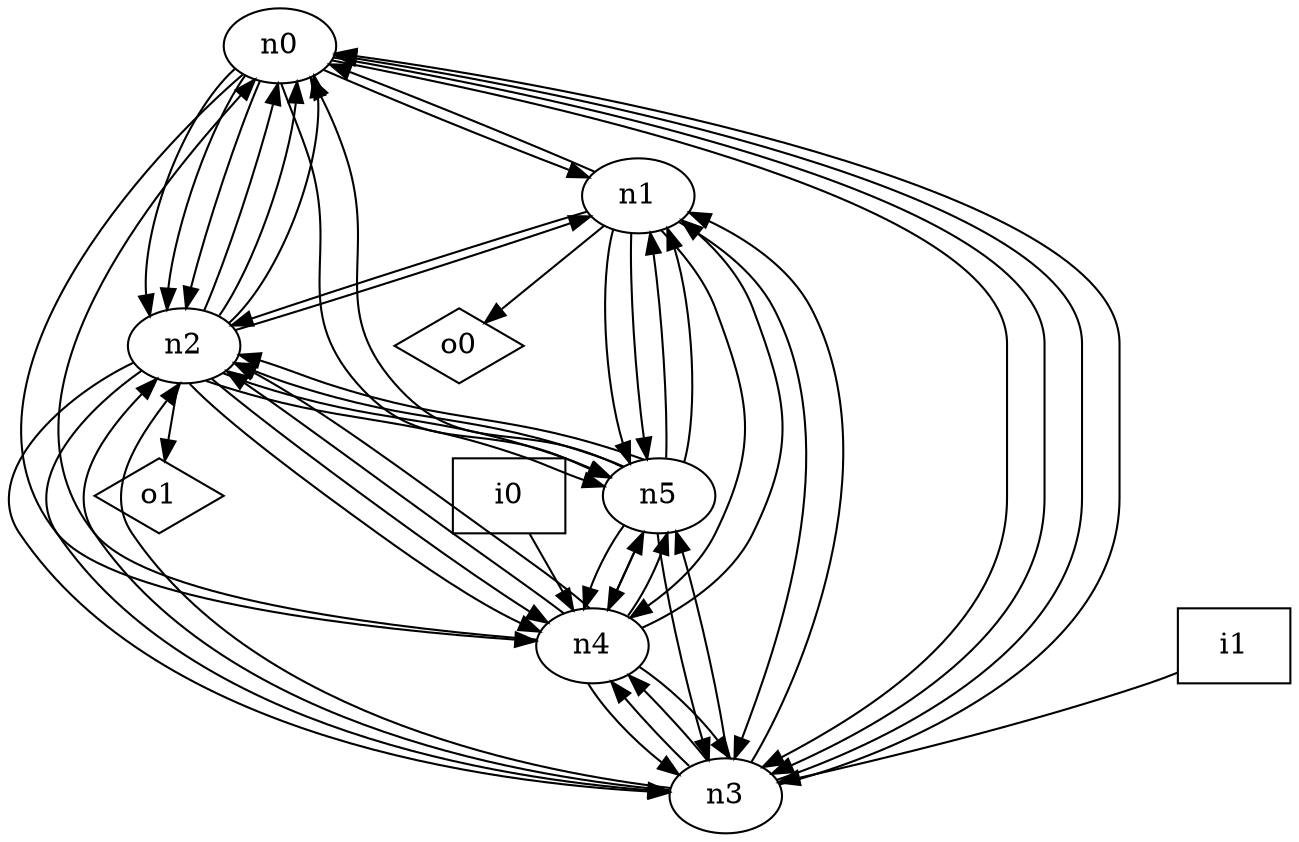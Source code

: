 digraph G {
n0 [label="n0"];
n1 [label="n1"];
n2 [label="n2"];
n3 [label="n3"];
n4 [label="n4"];
n5 [label="n5"];
n6 [label="i0",shape="box"];
n7 [label="i1",shape="box"];
n8 [label="o0",shape="diamond"];
n9 [label="o1",shape="diamond"];
n0 -> n1
n0 -> n2
n0 -> n2
n0 -> n2
n0 -> n3
n0 -> n3
n0 -> n4
n0 -> n5
n1 -> n0
n1 -> n2
n1 -> n3
n1 -> n4
n1 -> n5
n1 -> n5
n1 -> n8
n2 -> n0
n2 -> n0
n2 -> n0
n2 -> n1
n2 -> n3
n2 -> n3
n2 -> n4
n2 -> n4
n2 -> n5
n2 -> n5
n2 -> n9
n3 -> n0
n3 -> n0
n3 -> n1
n3 -> n2
n3 -> n2
n3 -> n4
n3 -> n4
n3 -> n5
n4 -> n0
n4 -> n1
n4 -> n2
n4 -> n2
n4 -> n3
n4 -> n3
n4 -> n5
n4 -> n5
n5 -> n0
n5 -> n1
n5 -> n1
n5 -> n2
n5 -> n2
n5 -> n3
n5 -> n4
n5 -> n4
n6 -> n4
n7 -> n3
}